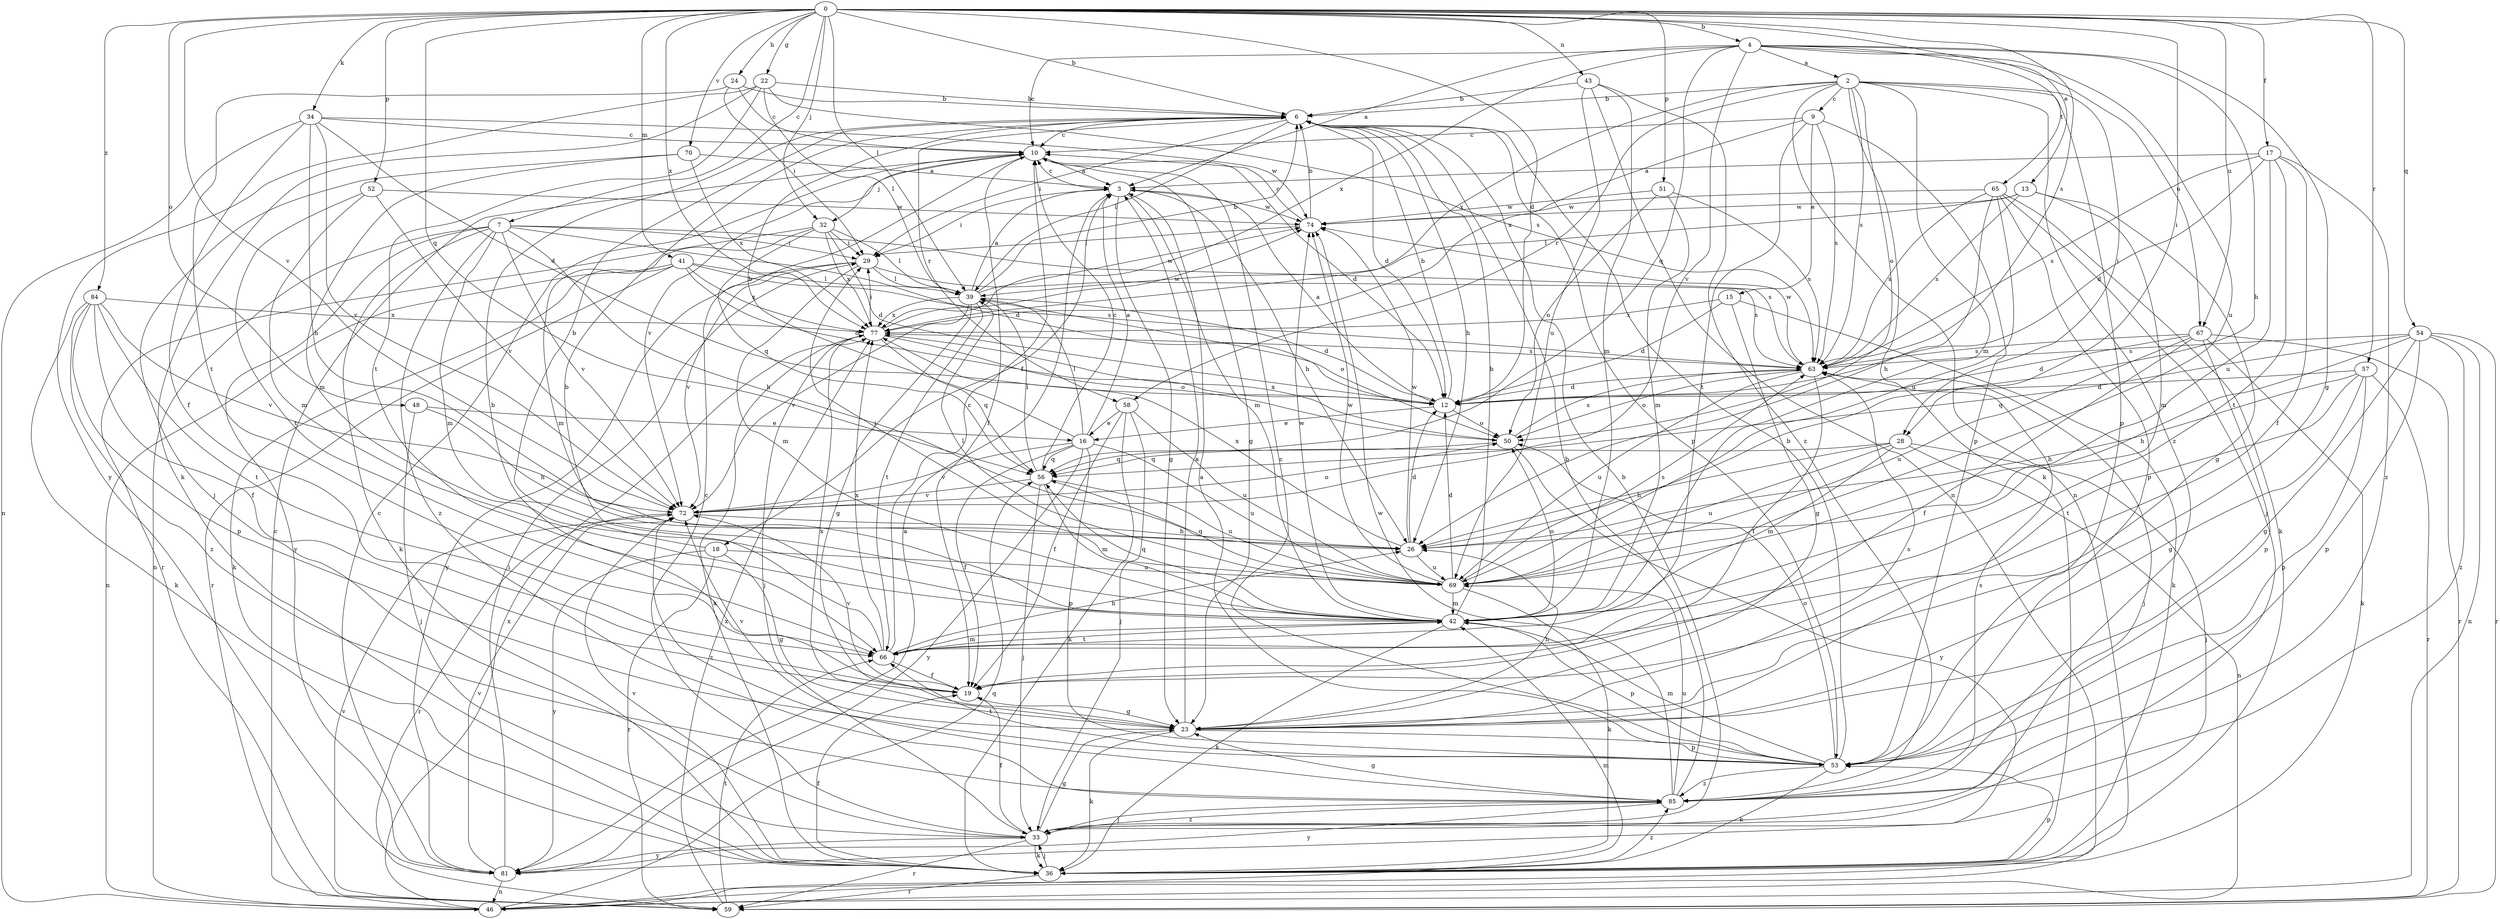 strict digraph  {
0;
2;
3;
4;
6;
7;
9;
10;
12;
13;
15;
16;
17;
18;
19;
22;
23;
24;
26;
28;
29;
32;
33;
34;
36;
39;
41;
42;
43;
46;
48;
50;
51;
52;
53;
54;
56;
57;
58;
59;
63;
65;
66;
67;
69;
70;
72;
74;
77;
81;
84;
85;
0 -> 4  [label=b];
0 -> 6  [label=b];
0 -> 7  [label=c];
0 -> 12  [label=d];
0 -> 13  [label=e];
0 -> 17  [label=f];
0 -> 22  [label=g];
0 -> 24  [label=h];
0 -> 28  [label=i];
0 -> 32  [label=j];
0 -> 34  [label=k];
0 -> 39  [label=l];
0 -> 41  [label=m];
0 -> 43  [label=n];
0 -> 48  [label=o];
0 -> 51  [label=p];
0 -> 52  [label=p];
0 -> 54  [label=q];
0 -> 56  [label=q];
0 -> 57  [label=r];
0 -> 63  [label=s];
0 -> 67  [label=u];
0 -> 70  [label=v];
0 -> 72  [label=v];
0 -> 77  [label=x];
0 -> 84  [label=z];
2 -> 6  [label=b];
2 -> 9  [label=c];
2 -> 28  [label=i];
2 -> 36  [label=k];
2 -> 42  [label=m];
2 -> 46  [label=n];
2 -> 50  [label=o];
2 -> 53  [label=p];
2 -> 58  [label=r];
2 -> 63  [label=s];
2 -> 77  [label=x];
2 -> 85  [label=z];
3 -> 10  [label=c];
3 -> 18  [label=f];
3 -> 23  [label=g];
3 -> 26  [label=h];
3 -> 29  [label=i];
3 -> 42  [label=m];
3 -> 74  [label=w];
4 -> 2  [label=a];
4 -> 3  [label=a];
4 -> 10  [label=c];
4 -> 23  [label=g];
4 -> 26  [label=h];
4 -> 56  [label=q];
4 -> 65  [label=t];
4 -> 67  [label=u];
4 -> 69  [label=u];
4 -> 72  [label=v];
4 -> 77  [label=x];
6 -> 10  [label=c];
6 -> 12  [label=d];
6 -> 26  [label=h];
6 -> 29  [label=i];
6 -> 39  [label=l];
6 -> 53  [label=p];
6 -> 58  [label=r];
7 -> 12  [label=d];
7 -> 26  [label=h];
7 -> 29  [label=i];
7 -> 36  [label=k];
7 -> 42  [label=m];
7 -> 46  [label=n];
7 -> 63  [label=s];
7 -> 72  [label=v];
7 -> 81  [label=y];
7 -> 85  [label=z];
9 -> 10  [label=c];
9 -> 15  [label=e];
9 -> 53  [label=p];
9 -> 63  [label=s];
9 -> 66  [label=t];
9 -> 77  [label=x];
10 -> 3  [label=a];
10 -> 12  [label=d];
10 -> 19  [label=f];
10 -> 23  [label=g];
10 -> 32  [label=j];
10 -> 72  [label=v];
12 -> 3  [label=a];
12 -> 6  [label=b];
12 -> 16  [label=e];
12 -> 50  [label=o];
13 -> 23  [label=g];
13 -> 39  [label=l];
13 -> 42  [label=m];
13 -> 63  [label=s];
13 -> 74  [label=w];
15 -> 12  [label=d];
15 -> 23  [label=g];
15 -> 36  [label=k];
15 -> 77  [label=x];
16 -> 3  [label=a];
16 -> 6  [label=b];
16 -> 19  [label=f];
16 -> 39  [label=l];
16 -> 53  [label=p];
16 -> 56  [label=q];
16 -> 69  [label=u];
16 -> 72  [label=v];
16 -> 81  [label=y];
17 -> 3  [label=a];
17 -> 12  [label=d];
17 -> 19  [label=f];
17 -> 63  [label=s];
17 -> 66  [label=t];
17 -> 69  [label=u];
17 -> 85  [label=z];
18 -> 6  [label=b];
18 -> 23  [label=g];
18 -> 59  [label=r];
18 -> 69  [label=u];
18 -> 81  [label=y];
19 -> 6  [label=b];
19 -> 23  [label=g];
19 -> 72  [label=v];
22 -> 6  [label=b];
22 -> 36  [label=k];
22 -> 39  [label=l];
22 -> 63  [label=s];
22 -> 66  [label=t];
22 -> 81  [label=y];
23 -> 3  [label=a];
23 -> 26  [label=h];
23 -> 36  [label=k];
23 -> 53  [label=p];
23 -> 63  [label=s];
23 -> 72  [label=v];
23 -> 77  [label=x];
24 -> 6  [label=b];
24 -> 10  [label=c];
24 -> 29  [label=i];
24 -> 66  [label=t];
26 -> 12  [label=d];
26 -> 69  [label=u];
26 -> 74  [label=w];
26 -> 77  [label=x];
28 -> 26  [label=h];
28 -> 33  [label=j];
28 -> 42  [label=m];
28 -> 46  [label=n];
28 -> 56  [label=q];
28 -> 69  [label=u];
29 -> 39  [label=l];
29 -> 42  [label=m];
29 -> 63  [label=s];
29 -> 72  [label=v];
29 -> 81  [label=y];
32 -> 12  [label=d];
32 -> 29  [label=i];
32 -> 39  [label=l];
32 -> 42  [label=m];
32 -> 56  [label=q];
32 -> 59  [label=r];
32 -> 77  [label=x];
33 -> 6  [label=b];
33 -> 10  [label=c];
33 -> 19  [label=f];
33 -> 23  [label=g];
33 -> 36  [label=k];
33 -> 59  [label=r];
33 -> 81  [label=y];
33 -> 85  [label=z];
34 -> 10  [label=c];
34 -> 12  [label=d];
34 -> 19  [label=f];
34 -> 26  [label=h];
34 -> 46  [label=n];
34 -> 72  [label=v];
34 -> 74  [label=w];
36 -> 19  [label=f];
36 -> 33  [label=j];
36 -> 53  [label=p];
36 -> 59  [label=r];
36 -> 72  [label=v];
36 -> 85  [label=z];
39 -> 3  [label=a];
39 -> 6  [label=b];
39 -> 12  [label=d];
39 -> 23  [label=g];
39 -> 50  [label=o];
39 -> 66  [label=t];
39 -> 72  [label=v];
39 -> 74  [label=w];
39 -> 77  [label=x];
41 -> 12  [label=d];
41 -> 36  [label=k];
41 -> 39  [label=l];
41 -> 46  [label=n];
41 -> 59  [label=r];
41 -> 63  [label=s];
41 -> 77  [label=x];
42 -> 6  [label=b];
42 -> 36  [label=k];
42 -> 50  [label=o];
42 -> 53  [label=p];
42 -> 56  [label=q];
42 -> 66  [label=t];
42 -> 74  [label=w];
43 -> 6  [label=b];
43 -> 42  [label=m];
43 -> 46  [label=n];
43 -> 69  [label=u];
43 -> 85  [label=z];
46 -> 10  [label=c];
46 -> 42  [label=m];
46 -> 56  [label=q];
46 -> 77  [label=x];
48 -> 16  [label=e];
48 -> 26  [label=h];
48 -> 33  [label=j];
50 -> 56  [label=q];
50 -> 63  [label=s];
50 -> 77  [label=x];
50 -> 81  [label=y];
51 -> 42  [label=m];
51 -> 50  [label=o];
51 -> 63  [label=s];
51 -> 74  [label=w];
52 -> 42  [label=m];
52 -> 66  [label=t];
52 -> 72  [label=v];
52 -> 74  [label=w];
53 -> 3  [label=a];
53 -> 6  [label=b];
53 -> 10  [label=c];
53 -> 36  [label=k];
53 -> 42  [label=m];
53 -> 50  [label=o];
53 -> 66  [label=t];
53 -> 85  [label=z];
54 -> 23  [label=g];
54 -> 26  [label=h];
54 -> 46  [label=n];
54 -> 53  [label=p];
54 -> 56  [label=q];
54 -> 59  [label=r];
54 -> 63  [label=s];
54 -> 85  [label=z];
56 -> 10  [label=c];
56 -> 33  [label=j];
56 -> 39  [label=l];
56 -> 42  [label=m];
56 -> 69  [label=u];
56 -> 72  [label=v];
57 -> 12  [label=d];
57 -> 23  [label=g];
57 -> 26  [label=h];
57 -> 53  [label=p];
57 -> 59  [label=r];
57 -> 66  [label=t];
58 -> 16  [label=e];
58 -> 19  [label=f];
58 -> 33  [label=j];
58 -> 36  [label=k];
58 -> 69  [label=u];
59 -> 66  [label=t];
59 -> 72  [label=v];
59 -> 77  [label=x];
63 -> 12  [label=d];
63 -> 19  [label=f];
63 -> 33  [label=j];
63 -> 50  [label=o];
63 -> 69  [label=u];
63 -> 74  [label=w];
65 -> 26  [label=h];
65 -> 33  [label=j];
65 -> 36  [label=k];
65 -> 53  [label=p];
65 -> 63  [label=s];
65 -> 69  [label=u];
65 -> 74  [label=w];
66 -> 6  [label=b];
66 -> 10  [label=c];
66 -> 19  [label=f];
66 -> 26  [label=h];
66 -> 42  [label=m];
66 -> 77  [label=x];
67 -> 12  [label=d];
67 -> 19  [label=f];
67 -> 36  [label=k];
67 -> 53  [label=p];
67 -> 59  [label=r];
67 -> 63  [label=s];
67 -> 69  [label=u];
69 -> 12  [label=d];
69 -> 29  [label=i];
69 -> 36  [label=k];
69 -> 39  [label=l];
69 -> 42  [label=m];
69 -> 56  [label=q];
69 -> 63  [label=s];
69 -> 74  [label=w];
70 -> 3  [label=a];
70 -> 33  [label=j];
70 -> 42  [label=m];
70 -> 77  [label=x];
72 -> 26  [label=h];
72 -> 50  [label=o];
72 -> 59  [label=r];
72 -> 85  [label=z];
74 -> 6  [label=b];
74 -> 10  [label=c];
74 -> 29  [label=i];
77 -> 29  [label=i];
77 -> 33  [label=j];
77 -> 36  [label=k];
77 -> 50  [label=o];
77 -> 56  [label=q];
77 -> 63  [label=s];
77 -> 74  [label=w];
81 -> 3  [label=a];
81 -> 10  [label=c];
81 -> 29  [label=i];
81 -> 46  [label=n];
81 -> 72  [label=v];
84 -> 19  [label=f];
84 -> 36  [label=k];
84 -> 53  [label=p];
84 -> 66  [label=t];
84 -> 72  [label=v];
84 -> 77  [label=x];
84 -> 85  [label=z];
85 -> 6  [label=b];
85 -> 23  [label=g];
85 -> 33  [label=j];
85 -> 63  [label=s];
85 -> 69  [label=u];
85 -> 74  [label=w];
85 -> 81  [label=y];
}
